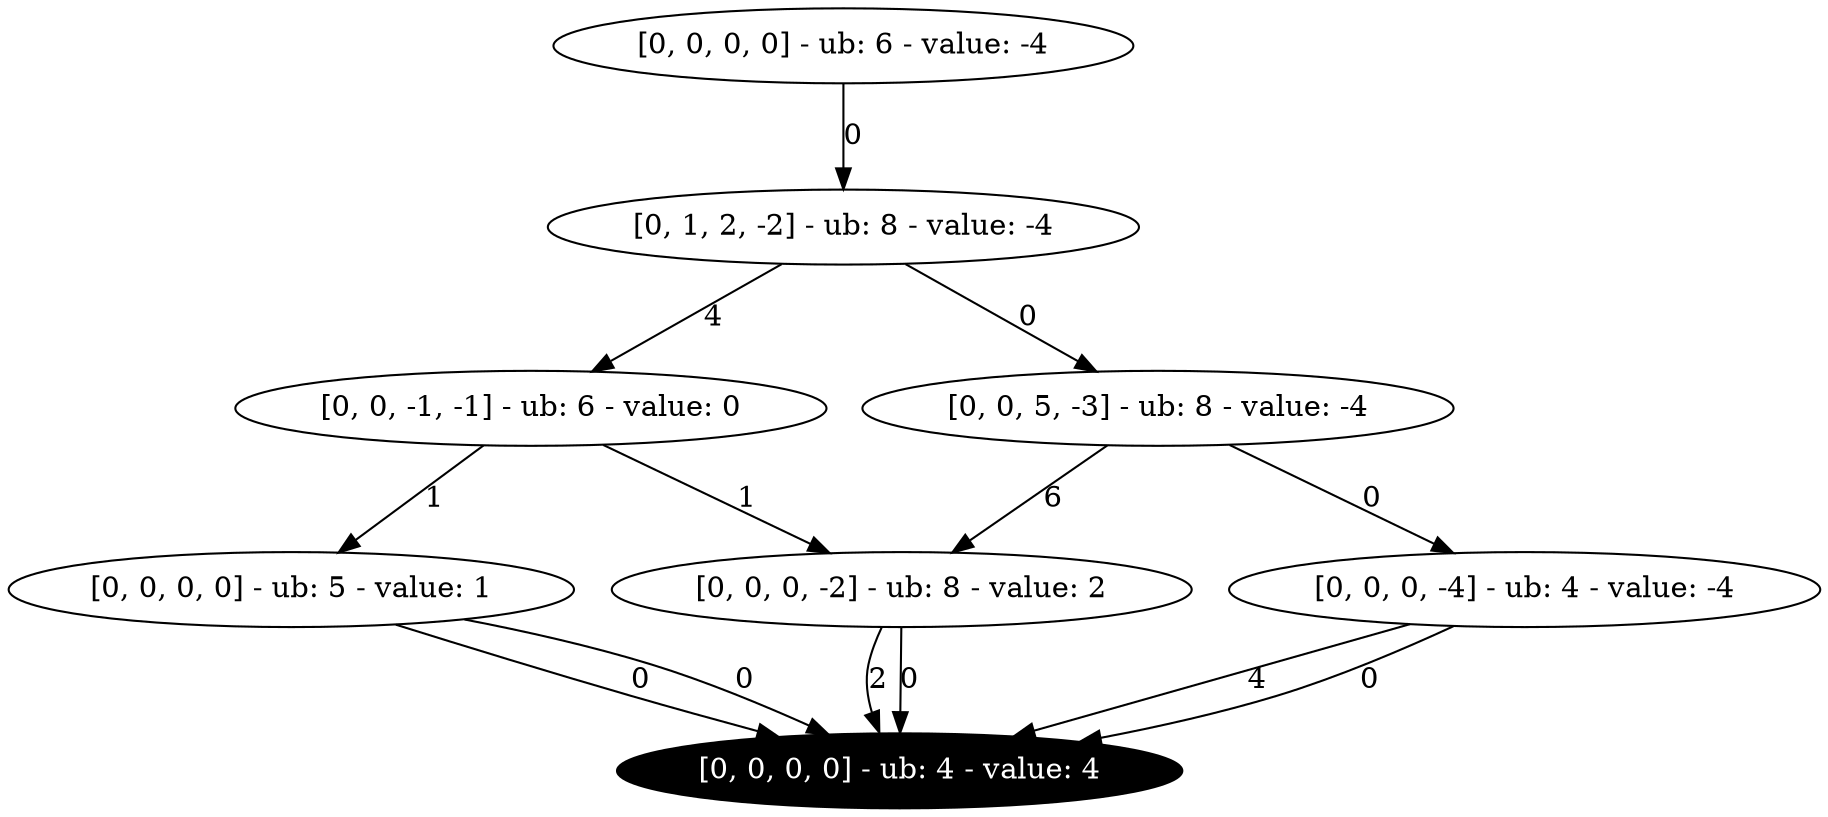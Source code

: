 Digraph restricted{
1147985808 [label="[0, 0, 0, 0] - ub: 6 - value: -4"];
661672156 [label="[0, 1, 2, -2] - ub: 8 - value: -4"];
1147985808 -> 661672156 [label=0];
96639997 [label="[0, 0, -1, -1] - ub: 6 - value: 0"];
661672156 -> 96639997 [label=4];
128893786 [label="[0, 0, 5, -3] - ub: 8 - value: -4"];
661672156 -> 128893786 [label=0];
99550389 [label="[0, 0, 0, -2] - ub: 8 - value: 2"];
96639997 -> 99550389 [label=1];
128893786 -> 99550389 [label=6];
1598924227 [label="[0, 0, 0, -4] - ub: 4 - value: -4"];
128893786 -> 1598924227 [label=0];
1144748369 [label="[0, 0, 0, 0] - ub: 5 - value: 1"];
96639997 -> 1144748369 [label=1];
340870931 [label="[0, 0, 0, 0] - ub: 4 - value: 4", color=black, style=filled, fontcolor=white];
99550389 -> 340870931 [label=2];
99550389 -> 340870931 [label=0];
1598924227 -> 340870931 [label=4];
1598924227 -> 340870931 [label=0];
1144748369 -> 340870931 [label=0];
1144748369 -> 340870931 [label=0];
}